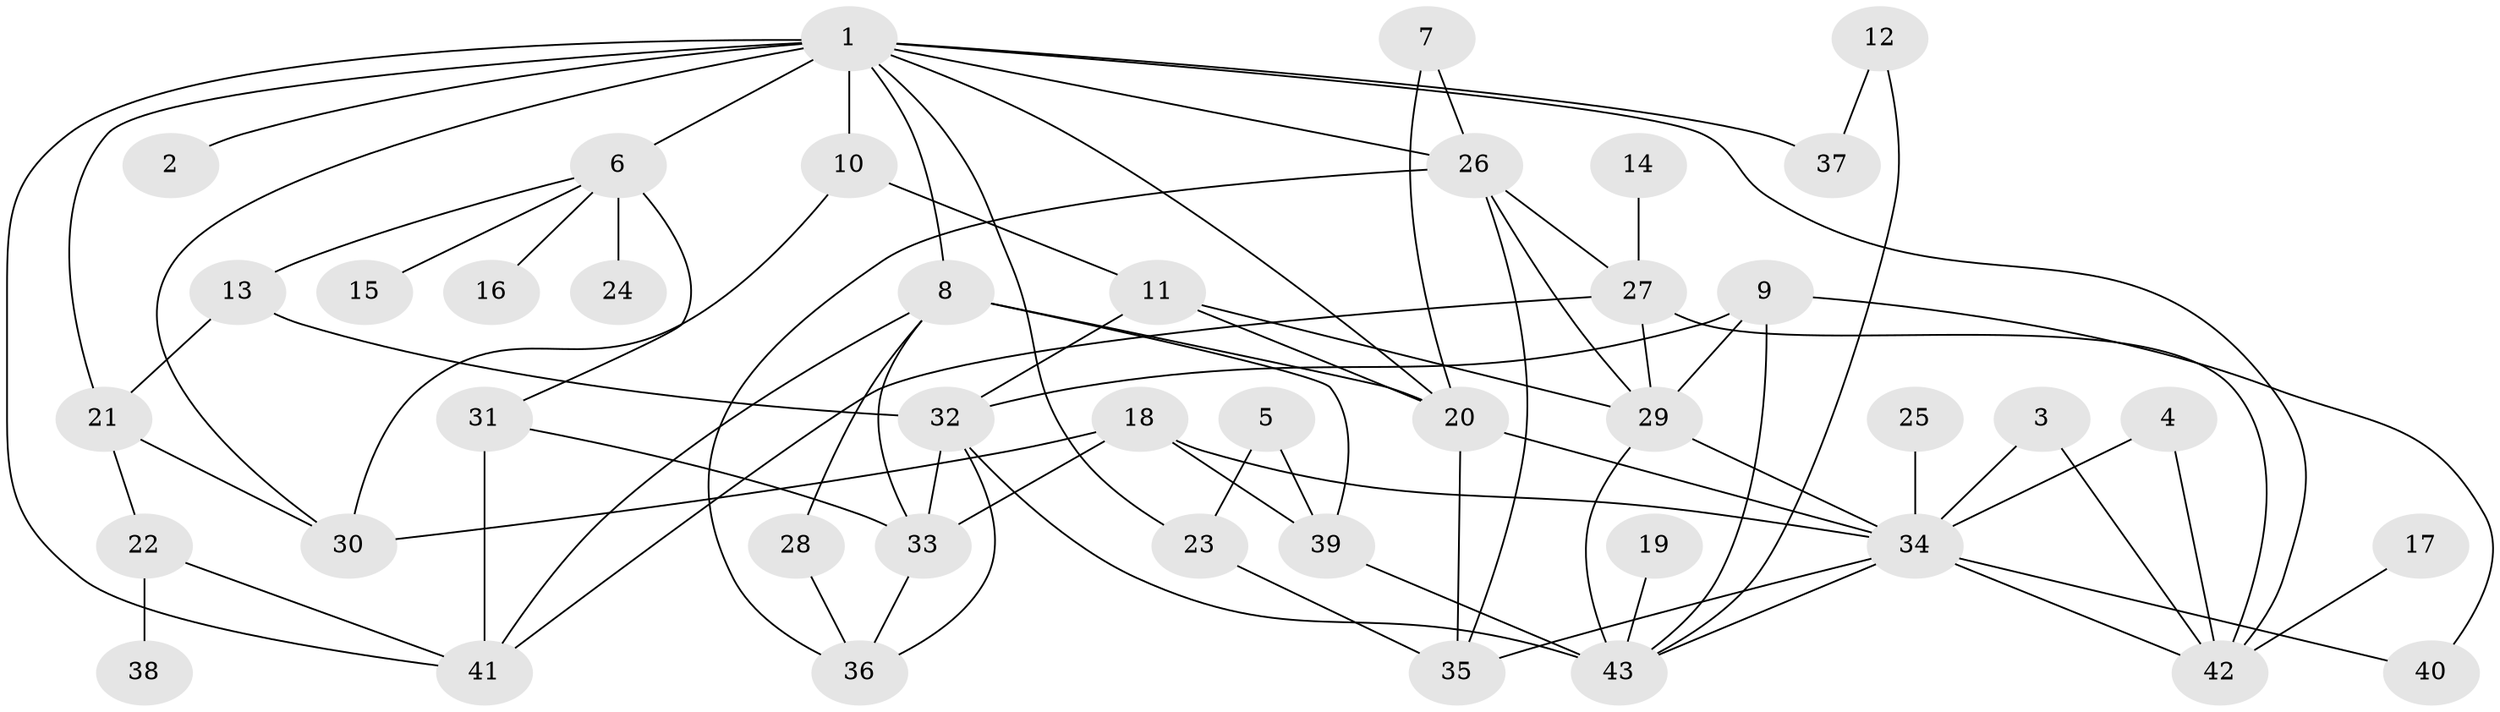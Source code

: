 // original degree distribution, {5: 0.10588235294117647, 9: 0.011764705882352941, 8: 0.011764705882352941, 1: 0.24705882352941178, 6: 0.047058823529411764, 7: 0.011764705882352941, 3: 0.11764705882352941, 4: 0.17647058823529413, 2: 0.27058823529411763}
// Generated by graph-tools (version 1.1) at 2025/25/03/09/25 03:25:32]
// undirected, 43 vertices, 79 edges
graph export_dot {
graph [start="1"]
  node [color=gray90,style=filled];
  1;
  2;
  3;
  4;
  5;
  6;
  7;
  8;
  9;
  10;
  11;
  12;
  13;
  14;
  15;
  16;
  17;
  18;
  19;
  20;
  21;
  22;
  23;
  24;
  25;
  26;
  27;
  28;
  29;
  30;
  31;
  32;
  33;
  34;
  35;
  36;
  37;
  38;
  39;
  40;
  41;
  42;
  43;
  1 -- 2 [weight=1.0];
  1 -- 6 [weight=2.0];
  1 -- 8 [weight=1.0];
  1 -- 10 [weight=2.0];
  1 -- 20 [weight=1.0];
  1 -- 21 [weight=1.0];
  1 -- 23 [weight=1.0];
  1 -- 26 [weight=2.0];
  1 -- 30 [weight=1.0];
  1 -- 37 [weight=1.0];
  1 -- 41 [weight=1.0];
  1 -- 42 [weight=1.0];
  3 -- 34 [weight=1.0];
  3 -- 42 [weight=1.0];
  4 -- 34 [weight=1.0];
  4 -- 42 [weight=1.0];
  5 -- 23 [weight=1.0];
  5 -- 39 [weight=1.0];
  6 -- 13 [weight=1.0];
  6 -- 15 [weight=1.0];
  6 -- 16 [weight=1.0];
  6 -- 24 [weight=1.0];
  6 -- 31 [weight=1.0];
  7 -- 20 [weight=1.0];
  7 -- 26 [weight=1.0];
  8 -- 20 [weight=1.0];
  8 -- 28 [weight=1.0];
  8 -- 33 [weight=1.0];
  8 -- 39 [weight=1.0];
  8 -- 41 [weight=1.0];
  9 -- 29 [weight=1.0];
  9 -- 32 [weight=1.0];
  9 -- 40 [weight=1.0];
  9 -- 43 [weight=1.0];
  10 -- 11 [weight=1.0];
  10 -- 30 [weight=1.0];
  11 -- 20 [weight=1.0];
  11 -- 29 [weight=1.0];
  11 -- 32 [weight=1.0];
  12 -- 37 [weight=1.0];
  12 -- 43 [weight=1.0];
  13 -- 21 [weight=1.0];
  13 -- 32 [weight=1.0];
  14 -- 27 [weight=1.0];
  17 -- 42 [weight=1.0];
  18 -- 30 [weight=1.0];
  18 -- 33 [weight=1.0];
  18 -- 34 [weight=1.0];
  18 -- 39 [weight=1.0];
  19 -- 43 [weight=1.0];
  20 -- 34 [weight=1.0];
  20 -- 35 [weight=1.0];
  21 -- 22 [weight=1.0];
  21 -- 30 [weight=1.0];
  22 -- 38 [weight=1.0];
  22 -- 41 [weight=1.0];
  23 -- 35 [weight=1.0];
  25 -- 34 [weight=1.0];
  26 -- 27 [weight=1.0];
  26 -- 29 [weight=1.0];
  26 -- 35 [weight=1.0];
  26 -- 36 [weight=1.0];
  27 -- 29 [weight=1.0];
  27 -- 41 [weight=1.0];
  27 -- 42 [weight=1.0];
  28 -- 36 [weight=1.0];
  29 -- 34 [weight=1.0];
  29 -- 43 [weight=1.0];
  31 -- 33 [weight=1.0];
  31 -- 41 [weight=1.0];
  32 -- 33 [weight=1.0];
  32 -- 36 [weight=1.0];
  32 -- 43 [weight=2.0];
  33 -- 36 [weight=1.0];
  34 -- 35 [weight=1.0];
  34 -- 40 [weight=1.0];
  34 -- 42 [weight=1.0];
  34 -- 43 [weight=1.0];
  39 -- 43 [weight=1.0];
}
